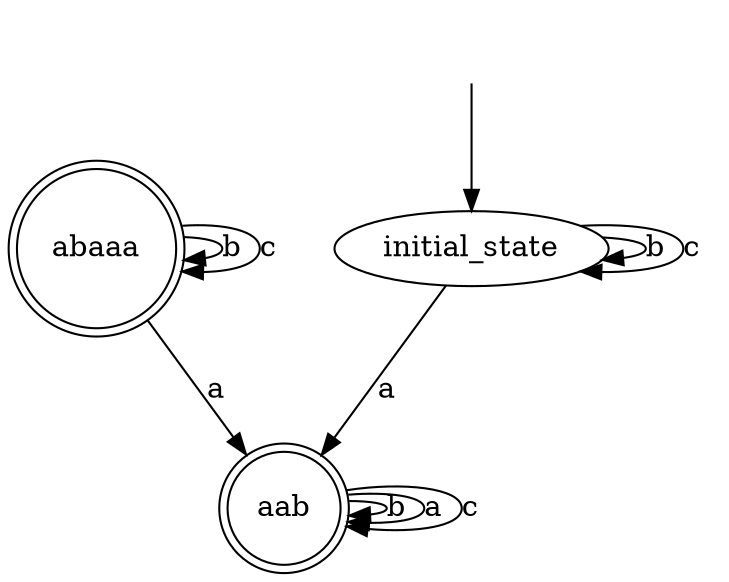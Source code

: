 digraph learned_dfa {
initial_state [label="initial_state"];
aab [label="aab", shape=doublecircle];
abaaa [label="abaaa", shape=doublecircle];
initial_state -> aab [label="a"];
initial_state -> initial_state [label="b"];
initial_state -> initial_state [label="c"];
aab -> aab [label="b"];
aab -> aab [label="a"];
aab -> aab [label="c"];
abaaa -> abaaa [label="b"];
abaaa -> aab [label="a"];
abaaa -> abaaa [label="c"];
__start0 [shape=none, label=""];
__start0 -> initial_state [label=""];
}
